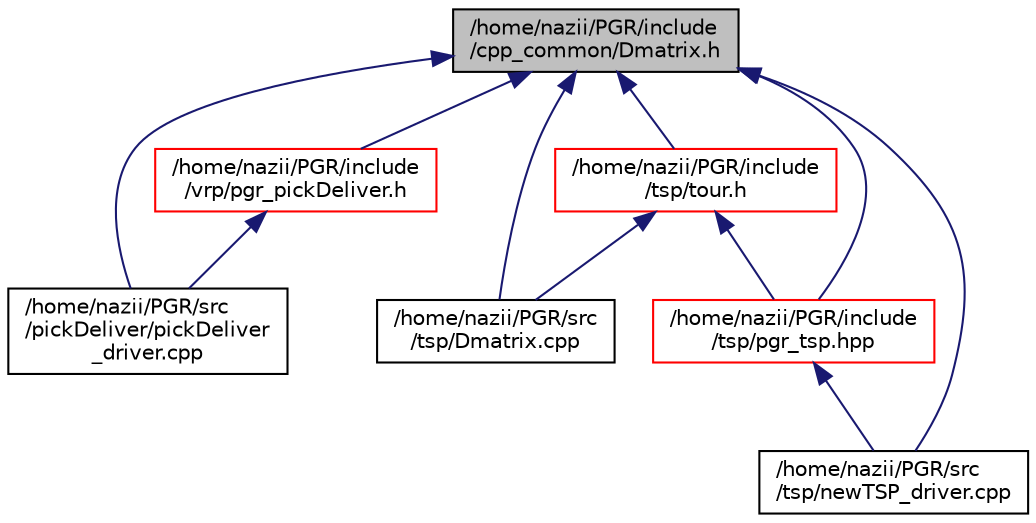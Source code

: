 digraph "/home/nazii/PGR/include/cpp_common/Dmatrix.h"
{
  edge [fontname="Helvetica",fontsize="10",labelfontname="Helvetica",labelfontsize="10"];
  node [fontname="Helvetica",fontsize="10",shape=record];
  Node7 [label="/home/nazii/PGR/include\l/cpp_common/Dmatrix.h",height=0.2,width=0.4,color="black", fillcolor="grey75", style="filled", fontcolor="black"];
  Node7 -> Node8 [dir="back",color="midnightblue",fontsize="10",style="solid",fontname="Helvetica"];
  Node8 [label="/home/nazii/PGR/src\l/pickDeliver/pickDeliver\l_driver.cpp",height=0.2,width=0.4,color="black", fillcolor="white", style="filled",URL="$pickDeliver__driver_8cpp.html"];
  Node7 -> Node9 [dir="back",color="midnightblue",fontsize="10",style="solid",fontname="Helvetica"];
  Node9 [label="/home/nazii/PGR/src\l/tsp/Dmatrix.cpp",height=0.2,width=0.4,color="black", fillcolor="white", style="filled",URL="$Dmatrix_8cpp.html"];
  Node7 -> Node10 [dir="back",color="midnightblue",fontsize="10",style="solid",fontname="Helvetica"];
  Node10 [label="/home/nazii/PGR/src\l/tsp/newTSP_driver.cpp",height=0.2,width=0.4,color="black", fillcolor="white", style="filled",URL="$newTSP__driver_8cpp.html"];
  Node7 -> Node11 [dir="back",color="midnightblue",fontsize="10",style="solid",fontname="Helvetica"];
  Node11 [label="/home/nazii/PGR/include\l/tsp/pgr_tsp.hpp",height=0.2,width=0.4,color="red", fillcolor="white", style="filled",URL="$pgr__tsp_8hpp.html"];
  Node11 -> Node10 [dir="back",color="midnightblue",fontsize="10",style="solid",fontname="Helvetica"];
  Node7 -> Node14 [dir="back",color="midnightblue",fontsize="10",style="solid",fontname="Helvetica"];
  Node14 [label="/home/nazii/PGR/include\l/tsp/tour.h",height=0.2,width=0.4,color="red", fillcolor="white", style="filled",URL="$tour_8h.html"];
  Node14 -> Node9 [dir="back",color="midnightblue",fontsize="10",style="solid",fontname="Helvetica"];
  Node14 -> Node11 [dir="back",color="midnightblue",fontsize="10",style="solid",fontname="Helvetica"];
  Node7 -> Node17 [dir="back",color="midnightblue",fontsize="10",style="solid",fontname="Helvetica"];
  Node17 [label="/home/nazii/PGR/include\l/vrp/pgr_pickDeliver.h",height=0.2,width=0.4,color="red", fillcolor="white", style="filled",URL="$pgr__pickDeliver_8h.html"];
  Node17 -> Node8 [dir="back",color="midnightblue",fontsize="10",style="solid",fontname="Helvetica"];
}
